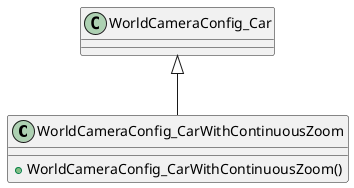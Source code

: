 @startuml
class WorldCameraConfig_CarWithContinuousZoom {
    + WorldCameraConfig_CarWithContinuousZoom()
}
WorldCameraConfig_Car <|-- WorldCameraConfig_CarWithContinuousZoom
@enduml
